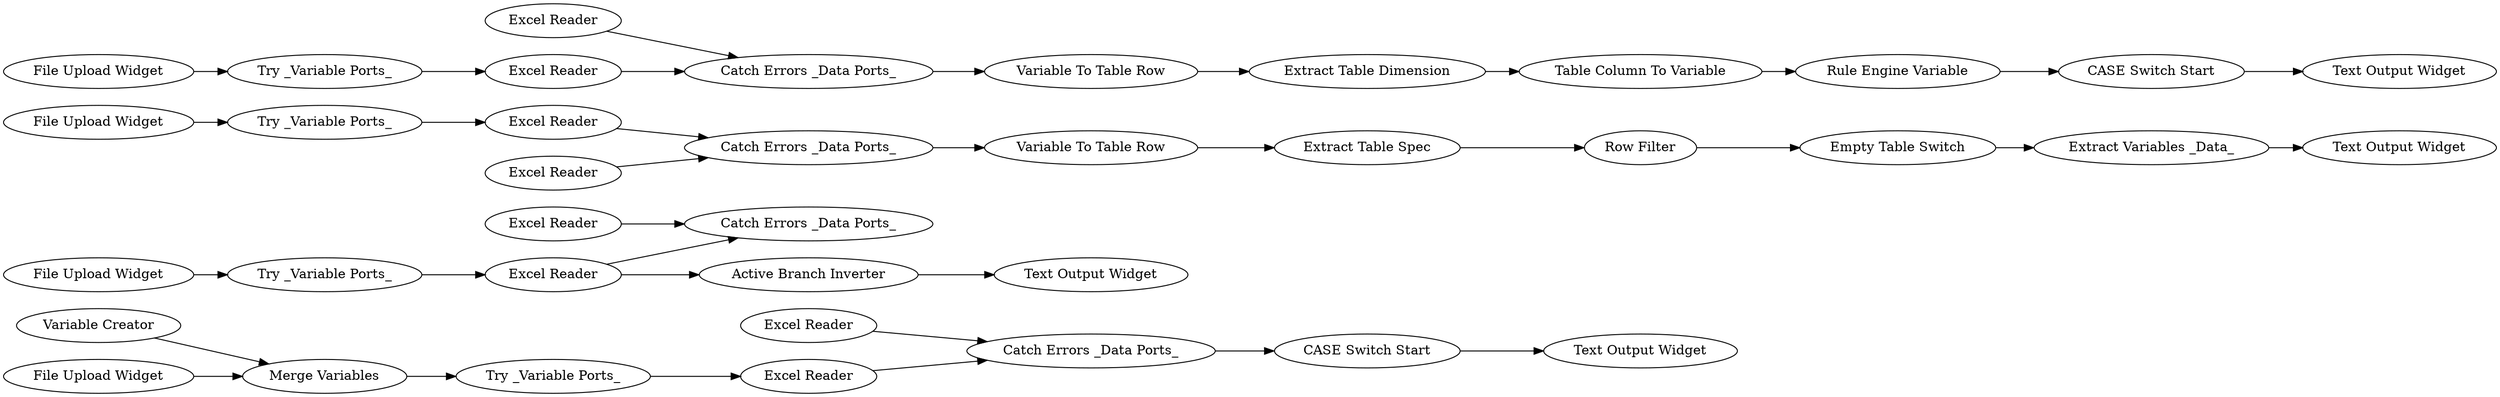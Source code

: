 digraph {
	"1057526781633757919_31" [label="Excel Reader"]
	"1057526781633757919_15" [label="Excel Reader"]
	"1057526781633757919_35" [label="Variable Creator"]
	"1057526781633757919_36" [label="Merge Variables"]
	"1057526781633757919_27" [label="File Upload Widget"]
	"1057526781633757919_8" [label="Extract Variables _Data_"]
	"1057526781633757919_14" [label="File Upload Widget"]
	"1057526781633757919_40" [label="Table Column To Variable"]
	"1057526781633757919_18" [label="Excel Reader"]
	"1057526781633757919_16" [label="Try _Variable Ports_"]
	"1057526781633757919_2" [label="Excel Reader"]
	"1057526781633757919_38" [label="Variable To Table Row"]
	"1057526781633757919_22" [label="Text Output Widget"]
	"1057526781633757919_6" [label="Excel Reader"]
	"1057526781633757919_12" [label="Extract Table Spec"]
	"1057526781633757919_41" [label="Catch Errors _Data Ports_"]
	"1057526781633757919_7" [label="Variable To Table Row"]
	"1057526781633757919_10" [label="Extract Table Dimension"]
	"1057526781633757919_29" [label="Try _Variable Ports_"]
	"1057526781633757919_43" [label="File Upload Widget"]
	"1057526781633757919_34" [label="Text Output Widget"]
	"1057526781633757919_4" [label="Try _Variable Ports_"]
	"1057526781633757919_17" [label="Catch Errors _Data Ports_"]
	"1057526781633757919_33" [label="CASE Switch Start"]
	"1057526781633757919_30" [label="Catch Errors _Data Ports_"]
	"1057526781633757919_1" [label="File Upload Widget"]
	"1057526781633757919_13" [label="CASE Switch Start"]
	"1057526781633757919_37" [label="Text Output Widget"]
	"1057526781633757919_5" [label="Catch Errors _Data Ports_"]
	"1057526781633757919_46" [label="Text Output Widget"]
	"1057526781633757919_42" [label="Excel Reader"]
	"1057526781633757919_28" [label="Excel Reader"]
	"1057526781633757919_45" [label="Try _Variable Ports_"]
	"1057526781633757919_9" [label="Empty Table Switch"]
	"1057526781633757919_44" [label="Excel Reader"]
	"1057526781633757919_39" [label="Rule Engine Variable"]
	"1057526781633757919_11" [label="Row Filter"]
	"1057526781633757919_25" [label="Active Branch Inverter"]
	"1057526781633757919_33" -> "1057526781633757919_34"
	"1057526781633757919_41" -> "1057526781633757919_38"
	"1057526781633757919_13" -> "1057526781633757919_46"
	"1057526781633757919_2" -> "1057526781633757919_5"
	"1057526781633757919_1" -> "1057526781633757919_4"
	"1057526781633757919_5" -> "1057526781633757919_7"
	"1057526781633757919_12" -> "1057526781633757919_11"
	"1057526781633757919_43" -> "1057526781633757919_45"
	"1057526781633757919_4" -> "1057526781633757919_2"
	"1057526781633757919_28" -> "1057526781633757919_30"
	"1057526781633757919_7" -> "1057526781633757919_12"
	"1057526781633757919_15" -> "1057526781633757919_17"
	"1057526781633757919_30" -> "1057526781633757919_33"
	"1057526781633757919_10" -> "1057526781633757919_40"
	"1057526781633757919_14" -> "1057526781633757919_16"
	"1057526781633757919_18" -> "1057526781633757919_17"
	"1057526781633757919_15" -> "1057526781633757919_25"
	"1057526781633757919_42" -> "1057526781633757919_41"
	"1057526781633757919_44" -> "1057526781633757919_41"
	"1057526781633757919_11" -> "1057526781633757919_9"
	"1057526781633757919_36" -> "1057526781633757919_29"
	"1057526781633757919_16" -> "1057526781633757919_15"
	"1057526781633757919_29" -> "1057526781633757919_28"
	"1057526781633757919_9" -> "1057526781633757919_8"
	"1057526781633757919_39" -> "1057526781633757919_13"
	"1057526781633757919_25" -> "1057526781633757919_22"
	"1057526781633757919_45" -> "1057526781633757919_44"
	"1057526781633757919_6" -> "1057526781633757919_5"
	"1057526781633757919_8" -> "1057526781633757919_37"
	"1057526781633757919_35" -> "1057526781633757919_36"
	"1057526781633757919_38" -> "1057526781633757919_10"
	"1057526781633757919_31" -> "1057526781633757919_30"
	"1057526781633757919_40" -> "1057526781633757919_39"
	"1057526781633757919_27" -> "1057526781633757919_36"
	rankdir=LR
}
